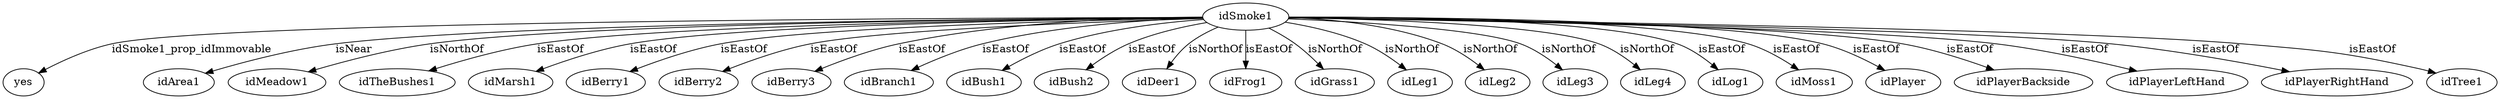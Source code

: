 strict digraph  {
idSmoke1 [node_type=entity_node];
yes [node_type=property_node];
idArea1 [node_type=entity_node];
idMeadow1 [node_type=entity_node];
idTheBushes1 [node_type=entity_node];
idMarsh1 [node_type=entity_node];
idBerry1 [node_type=entity_node];
idBerry2 [node_type=entity_node];
idBerry3 [node_type=entity_node];
idBranch1 [node_type=entity_node];
idBush1 [node_type=entity_node];
idBush2 [node_type=entity_node];
idDeer1 [node_type=entity_node];
idFrog1 [node_type=entity_node];
idGrass1 [node_type=entity_node];
idLeg1 [node_type=entity_node];
idLeg2 [node_type=entity_node];
idLeg3 [node_type=entity_node];
idLeg4 [node_type=entity_node];
idLog1 [node_type=entity_node];
idMoss1 [node_type=entity_node];
idPlayer [node_type=entity_node];
idPlayerBackside [node_type=entity_node];
idPlayerLeftHand [node_type=entity_node];
idPlayerRightHand [node_type=entity_node];
idTree1 [node_type=entity_node];
idSmoke1 -> yes  [edge_type=property, label=idSmoke1_prop_idImmovable];
idSmoke1 -> idArea1  [edge_type=relationship, label=isNear];
idSmoke1 -> idMeadow1  [edge_type=relationship, label=isNorthOf];
idSmoke1 -> idTheBushes1  [edge_type=relationship, label=isEastOf];
idSmoke1 -> idMarsh1  [edge_type=relationship, label=isEastOf];
idSmoke1 -> idBerry1  [edge_type=relationship, label=isEastOf];
idSmoke1 -> idBerry2  [edge_type=relationship, label=isEastOf];
idSmoke1 -> idBerry3  [edge_type=relationship, label=isEastOf];
idSmoke1 -> idBranch1  [edge_type=relationship, label=isEastOf];
idSmoke1 -> idBush1  [edge_type=relationship, label=isEastOf];
idSmoke1 -> idBush2  [edge_type=relationship, label=isEastOf];
idSmoke1 -> idDeer1  [edge_type=relationship, label=isNorthOf];
idSmoke1 -> idFrog1  [edge_type=relationship, label=isEastOf];
idSmoke1 -> idGrass1  [edge_type=relationship, label=isNorthOf];
idSmoke1 -> idLeg1  [edge_type=relationship, label=isNorthOf];
idSmoke1 -> idLeg2  [edge_type=relationship, label=isNorthOf];
idSmoke1 -> idLeg3  [edge_type=relationship, label=isNorthOf];
idSmoke1 -> idLeg4  [edge_type=relationship, label=isNorthOf];
idSmoke1 -> idLog1  [edge_type=relationship, label=isEastOf];
idSmoke1 -> idMoss1  [edge_type=relationship, label=isEastOf];
idSmoke1 -> idPlayer  [edge_type=relationship, label=isEastOf];
idSmoke1 -> idPlayerBackside  [edge_type=relationship, label=isEastOf];
idSmoke1 -> idPlayerLeftHand  [edge_type=relationship, label=isEastOf];
idSmoke1 -> idPlayerRightHand  [edge_type=relationship, label=isEastOf];
idSmoke1 -> idTree1  [edge_type=relationship, label=isEastOf];
}
